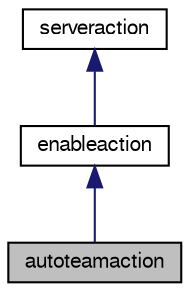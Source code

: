 digraph G
{
  edge [fontname="FreeSans",fontsize="10",labelfontname="FreeSans",labelfontsize="10"];
  node [fontname="FreeSans",fontsize="10",shape=record];
  Node1 [label="autoteamaction",height=0.2,width=0.4,color="black", fillcolor="grey75", style="filled" fontcolor="black"];
  Node2 -> Node1 [dir=back,color="midnightblue",fontsize="10",style="solid",fontname="FreeSans"];
  Node2 [label="enableaction",height=0.2,width=0.4,color="black", fillcolor="white", style="filled",URL="$structenableaction.html"];
  Node3 -> Node2 [dir=back,color="midnightblue",fontsize="10",style="solid",fontname="FreeSans"];
  Node3 [label="serveraction",height=0.2,width=0.4,color="black", fillcolor="white", style="filled",URL="$structserveraction.html"];
}
